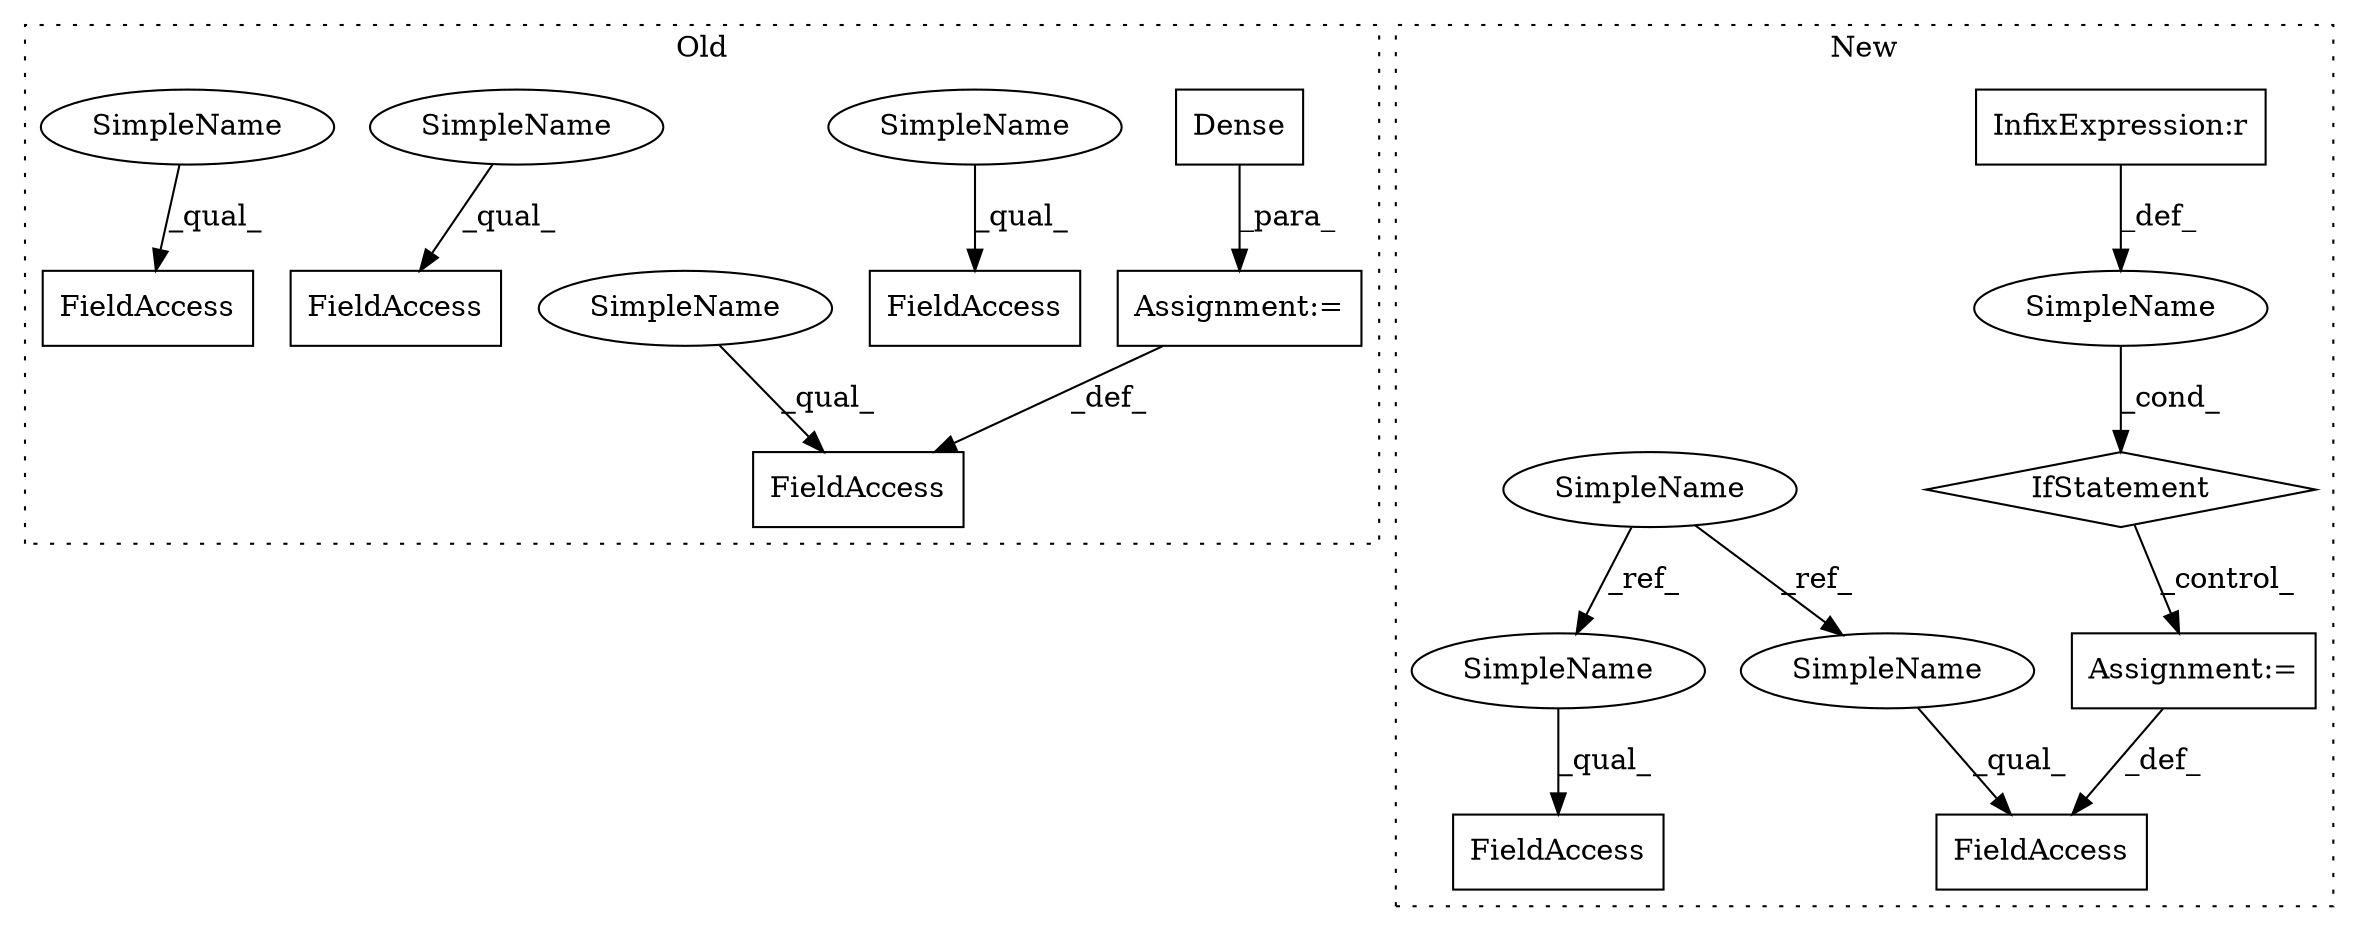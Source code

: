 digraph G {
subgraph cluster0 {
1 [label="Dense" a="32" s="1511,1533" l="6,1" shape="box"];
7 [label="FieldAccess" a="22" s="1474" l="18" shape="box"];
9 [label="FieldAccess" a="22" s="871" l="19" shape="box"];
11 [label="Assignment:=" a="7" s="1492" l="1" shape="box"];
12 [label="FieldAccess" a="22" s="1442" l="19" shape="box"];
13 [label="FieldAccess" a="22" s="1143" l="18" shape="box"];
16 [label="SimpleName" a="42" s="1442" l="4" shape="ellipse"];
17 [label="SimpleName" a="42" s="1474" l="4" shape="ellipse"];
18 [label="SimpleName" a="42" s="1143" l="4" shape="ellipse"];
19 [label="SimpleName" a="42" s="871" l="4" shape="ellipse"];
label = "Old";
style="dotted";
}
subgraph cluster1 {
2 [label="IfStatement" a="25" s="3149,3168" l="4,2" shape="diamond"];
3 [label="Assignment:=" a="7" s="3286" l="1" shape="box"];
4 [label="SimpleName" a="42" s="" l="" shape="ellipse"];
5 [label="FieldAccess" a="22" s="3273" l="13" shape="box"];
6 [label="InfixExpression:r" a="27" s="3160" l="4" shape="box"];
8 [label="SimpleName" a="42" s="2737" l="4" shape="ellipse"];
10 [label="FieldAccess" a="22" s="3307" l="13" shape="box"];
14 [label="SimpleName" a="42" s="3307" l="4" shape="ellipse"];
15 [label="SimpleName" a="42" s="3273" l="4" shape="ellipse"];
label = "New";
style="dotted";
}
1 -> 11 [label="_para_"];
2 -> 3 [label="_control_"];
3 -> 5 [label="_def_"];
4 -> 2 [label="_cond_"];
6 -> 4 [label="_def_"];
8 -> 14 [label="_ref_"];
8 -> 15 [label="_ref_"];
11 -> 7 [label="_def_"];
14 -> 10 [label="_qual_"];
15 -> 5 [label="_qual_"];
16 -> 12 [label="_qual_"];
17 -> 7 [label="_qual_"];
18 -> 13 [label="_qual_"];
19 -> 9 [label="_qual_"];
}